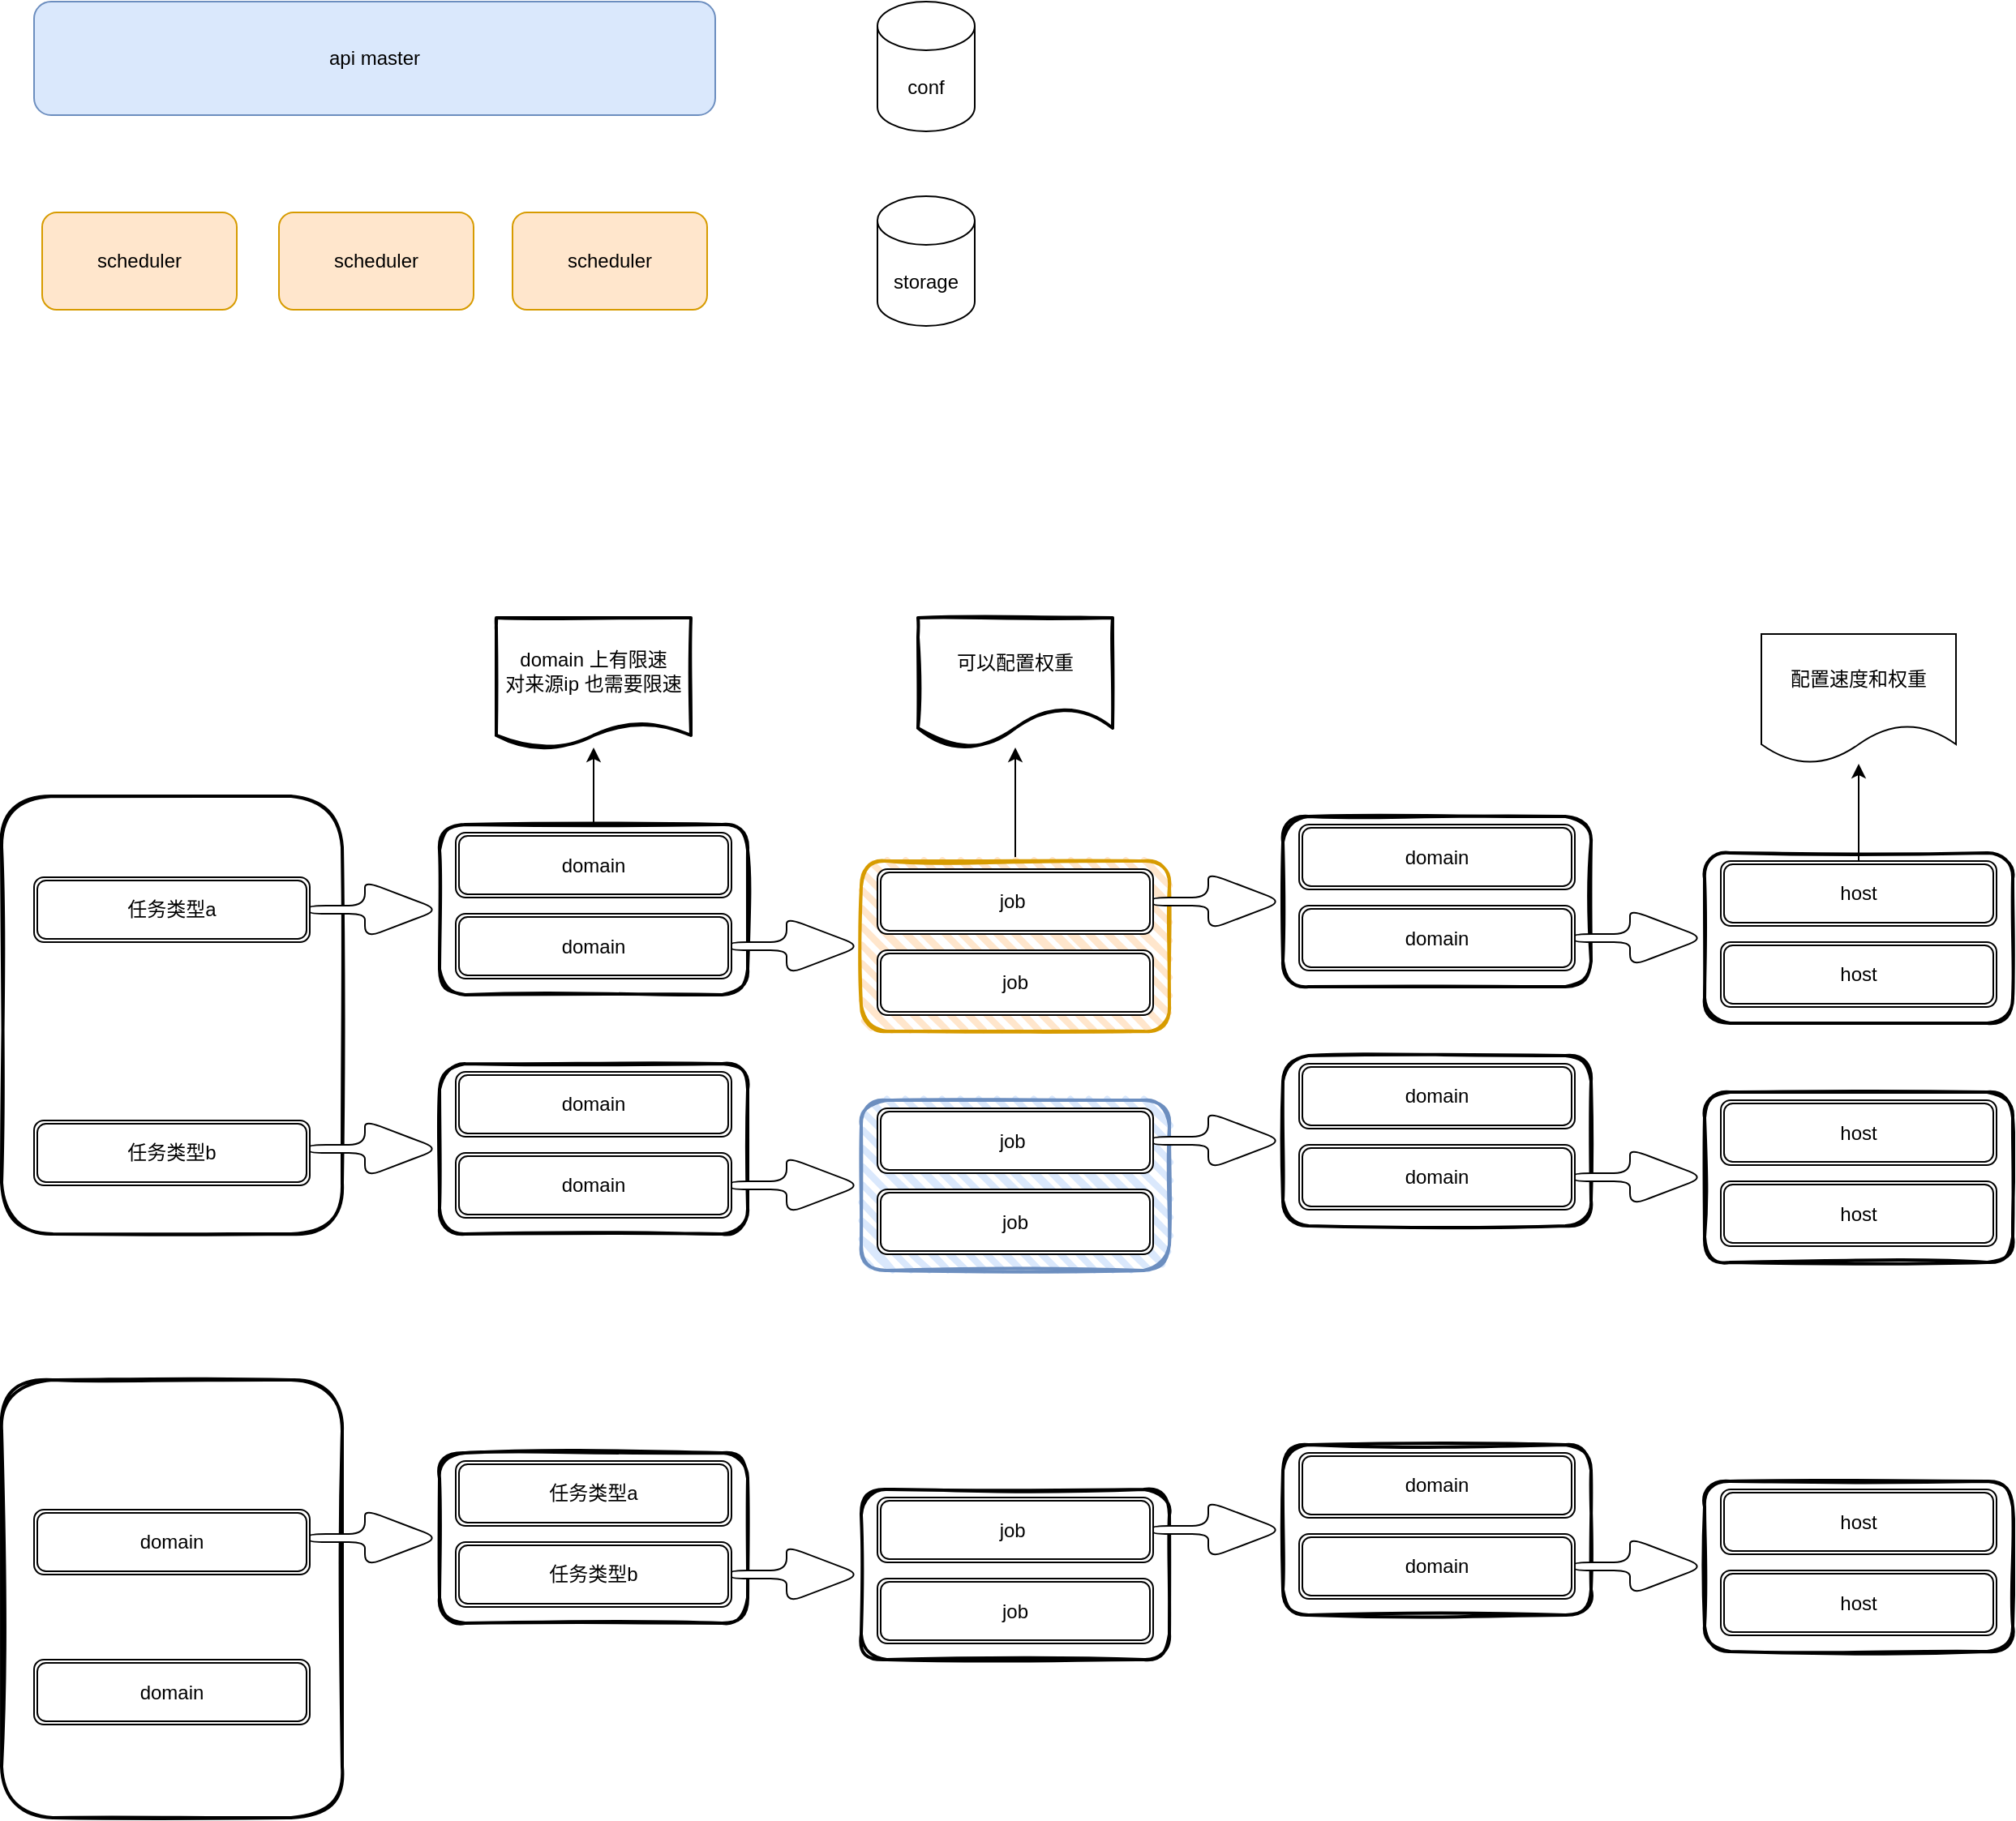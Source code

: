 <mxfile version="22.1.21" type="github">
  <diagram name="第 1 页" id="7OCZ1RDxA4IU_BFXRlvN">
    <mxGraphModel dx="1283" dy="825" grid="1" gridSize="10" guides="1" tooltips="1" connect="1" arrows="1" fold="1" page="1" pageScale="1" pageWidth="827" pageHeight="1169" math="0" shadow="0">
      <root>
        <mxCell id="0" />
        <mxCell id="1" parent="0" />
        <mxCell id="VfApcQun3oGLliwtw2v2-77" value="" style="rounded=1;whiteSpace=wrap;html=1;strokeWidth=2;fillWeight=4;hachureGap=8;hachureAngle=45;fillColor=none;sketch=1;" vertex="1" parent="1">
          <mxGeometry x="200" y="1070" width="210" height="270" as="geometry" />
        </mxCell>
        <mxCell id="u7mWstNdVEfBvIGVcYJ4-1" value="api master" style="rounded=1;whiteSpace=wrap;html=1;fillColor=#dae8fc;strokeColor=#6c8ebf;" parent="1" vertex="1">
          <mxGeometry x="220" y="220" width="420" height="70" as="geometry" />
        </mxCell>
        <mxCell id="u7mWstNdVEfBvIGVcYJ4-3" value="scheduler" style="rounded=1;whiteSpace=wrap;html=1;fillColor=#ffe6cc;strokeColor=#d79b00;" parent="1" vertex="1">
          <mxGeometry x="225" y="350" width="120" height="60" as="geometry" />
        </mxCell>
        <mxCell id="u7mWstNdVEfBvIGVcYJ4-4" value="scheduler" style="rounded=1;whiteSpace=wrap;html=1;fillColor=#ffe6cc;strokeColor=#d79b00;" parent="1" vertex="1">
          <mxGeometry x="371" y="350" width="120" height="60" as="geometry" />
        </mxCell>
        <mxCell id="u7mWstNdVEfBvIGVcYJ4-5" value="scheduler" style="rounded=1;whiteSpace=wrap;html=1;fillColor=#ffe6cc;strokeColor=#d79b00;" parent="1" vertex="1">
          <mxGeometry x="515" y="350" width="120" height="60" as="geometry" />
        </mxCell>
        <mxCell id="u7mWstNdVEfBvIGVcYJ4-6" value="conf" style="shape=cylinder3;whiteSpace=wrap;html=1;boundedLbl=1;backgroundOutline=1;size=15;" parent="1" vertex="1">
          <mxGeometry x="740" y="220" width="60" height="80" as="geometry" />
        </mxCell>
        <mxCell id="u7mWstNdVEfBvIGVcYJ4-7" value="storage" style="shape=cylinder3;whiteSpace=wrap;html=1;boundedLbl=1;backgroundOutline=1;size=15;" parent="1" vertex="1">
          <mxGeometry x="740" y="340" width="60" height="80" as="geometry" />
        </mxCell>
        <mxCell id="VfApcQun3oGLliwtw2v2-2" value="" style="rounded=1;whiteSpace=wrap;html=1;strokeWidth=2;fillWeight=4;hachureGap=8;hachureAngle=45;fillColor=none;sketch=1;" vertex="1" parent="1">
          <mxGeometry x="200" y="710" width="210" height="270" as="geometry" />
        </mxCell>
        <mxCell id="VfApcQun3oGLliwtw2v2-4" value="任务类型a" style="shape=ext;double=1;rounded=1;whiteSpace=wrap;html=1;" vertex="1" parent="1">
          <mxGeometry x="220" y="760" width="170" height="40" as="geometry" />
        </mxCell>
        <mxCell id="VfApcQun3oGLliwtw2v2-5" value="任务类型b" style="shape=ext;double=1;rounded=1;whiteSpace=wrap;html=1;" vertex="1" parent="1">
          <mxGeometry x="220" y="910" width="170" height="40" as="geometry" />
        </mxCell>
        <mxCell id="VfApcQun3oGLliwtw2v2-7" value="" style="shape=singleArrow;whiteSpace=wrap;html=1;arrowWidth=0.143;arrowSize=0.575;rounded=1;" vertex="1" parent="1">
          <mxGeometry x="390" y="762.5" width="80" height="35" as="geometry" />
        </mxCell>
        <mxCell id="VfApcQun3oGLliwtw2v2-25" value="" style="edgeStyle=orthogonalEdgeStyle;rounded=0;orthogonalLoop=1;jettySize=auto;html=1;" edge="1" parent="1" source="VfApcQun3oGLliwtw2v2-9" target="VfApcQun3oGLliwtw2v2-24">
          <mxGeometry relative="1" as="geometry" />
        </mxCell>
        <mxCell id="VfApcQun3oGLliwtw2v2-9" value="" style="rounded=1;whiteSpace=wrap;html=1;strokeWidth=2;fillWeight=4;hachureGap=8;hachureAngle=45;fillColor=none;sketch=1;" vertex="1" parent="1">
          <mxGeometry x="470" y="727.5" width="190" height="105" as="geometry" />
        </mxCell>
        <mxCell id="VfApcQun3oGLliwtw2v2-10" value="domain" style="shape=ext;double=1;rounded=1;whiteSpace=wrap;html=1;" vertex="1" parent="1">
          <mxGeometry x="480" y="732.5" width="170" height="40" as="geometry" />
        </mxCell>
        <mxCell id="VfApcQun3oGLliwtw2v2-11" value="domain" style="shape=ext;double=1;rounded=1;whiteSpace=wrap;html=1;" vertex="1" parent="1">
          <mxGeometry x="480" y="782.5" width="170" height="40" as="geometry" />
        </mxCell>
        <mxCell id="VfApcQun3oGLliwtw2v2-12" value="" style="shape=singleArrow;whiteSpace=wrap;html=1;arrowWidth=0.143;arrowSize=0.575;rounded=1;" vertex="1" parent="1">
          <mxGeometry x="650" y="785" width="80" height="35" as="geometry" />
        </mxCell>
        <mxCell id="VfApcQun3oGLliwtw2v2-27" value="" style="edgeStyle=orthogonalEdgeStyle;rounded=0;orthogonalLoop=1;jettySize=auto;html=1;" edge="1" parent="1" source="VfApcQun3oGLliwtw2v2-13" target="VfApcQun3oGLliwtw2v2-26">
          <mxGeometry relative="1" as="geometry" />
        </mxCell>
        <mxCell id="VfApcQun3oGLliwtw2v2-13" value="" style="rounded=1;whiteSpace=wrap;html=1;strokeWidth=2;fillWeight=4;hachureGap=8;hachureAngle=45;fillColor=#ffe6cc;sketch=1;strokeColor=#d79b00;" vertex="1" parent="1">
          <mxGeometry x="730" y="750" width="190" height="105" as="geometry" />
        </mxCell>
        <mxCell id="VfApcQun3oGLliwtw2v2-14" value="job&amp;nbsp;" style="shape=ext;double=1;rounded=1;whiteSpace=wrap;html=1;" vertex="1" parent="1">
          <mxGeometry x="740" y="755" width="170" height="40" as="geometry" />
        </mxCell>
        <mxCell id="VfApcQun3oGLliwtw2v2-15" value="job" style="shape=ext;double=1;rounded=1;whiteSpace=wrap;html=1;" vertex="1" parent="1">
          <mxGeometry x="740" y="805" width="170" height="40" as="geometry" />
        </mxCell>
        <mxCell id="VfApcQun3oGLliwtw2v2-16" value="" style="shape=singleArrow;whiteSpace=wrap;html=1;arrowWidth=0.143;arrowSize=0.575;rounded=1;" vertex="1" parent="1">
          <mxGeometry x="910" y="757.5" width="80" height="35" as="geometry" />
        </mxCell>
        <mxCell id="VfApcQun3oGLliwtw2v2-17" value="" style="rounded=1;whiteSpace=wrap;html=1;strokeWidth=2;fillWeight=4;hachureGap=8;hachureAngle=45;fillColor=none;sketch=1;" vertex="1" parent="1">
          <mxGeometry x="990" y="722.5" width="190" height="105" as="geometry" />
        </mxCell>
        <mxCell id="VfApcQun3oGLliwtw2v2-18" value="domain" style="shape=ext;double=1;rounded=1;whiteSpace=wrap;html=1;" vertex="1" parent="1">
          <mxGeometry x="1000" y="727.5" width="170" height="40" as="geometry" />
        </mxCell>
        <mxCell id="VfApcQun3oGLliwtw2v2-19" value="domain" style="shape=ext;double=1;rounded=1;whiteSpace=wrap;html=1;" vertex="1" parent="1">
          <mxGeometry x="1000" y="777.5" width="170" height="40" as="geometry" />
        </mxCell>
        <mxCell id="VfApcQun3oGLliwtw2v2-20" value="" style="shape=singleArrow;whiteSpace=wrap;html=1;arrowWidth=0.143;arrowSize=0.575;rounded=1;" vertex="1" parent="1">
          <mxGeometry x="1170" y="780" width="80" height="35" as="geometry" />
        </mxCell>
        <mxCell id="VfApcQun3oGLliwtw2v2-21" value="" style="rounded=1;whiteSpace=wrap;html=1;strokeWidth=2;fillWeight=4;hachureGap=8;hachureAngle=45;fillColor=none;sketch=1;" vertex="1" parent="1">
          <mxGeometry x="1250" y="745" width="190" height="105" as="geometry" />
        </mxCell>
        <mxCell id="VfApcQun3oGLliwtw2v2-29" value="" style="edgeStyle=orthogonalEdgeStyle;rounded=0;orthogonalLoop=1;jettySize=auto;html=1;" edge="1" parent="1" source="VfApcQun3oGLliwtw2v2-22" target="VfApcQun3oGLliwtw2v2-28">
          <mxGeometry relative="1" as="geometry" />
        </mxCell>
        <mxCell id="VfApcQun3oGLliwtw2v2-22" value="host" style="shape=ext;double=1;rounded=1;whiteSpace=wrap;html=1;" vertex="1" parent="1">
          <mxGeometry x="1260" y="750" width="170" height="40" as="geometry" />
        </mxCell>
        <mxCell id="VfApcQun3oGLliwtw2v2-23" value="host" style="shape=ext;double=1;rounded=1;whiteSpace=wrap;html=1;" vertex="1" parent="1">
          <mxGeometry x="1260" y="800" width="170" height="40" as="geometry" />
        </mxCell>
        <mxCell id="VfApcQun3oGLliwtw2v2-24" value="domain 上有限速&lt;br&gt;对来源ip 也需要限速" style="shape=document;whiteSpace=wrap;html=1;boundedLbl=1;fillColor=none;rounded=1;strokeWidth=2;fillWeight=4;hachureGap=8;hachureAngle=45;sketch=1;size=0.188;" vertex="1" parent="1">
          <mxGeometry x="505" y="600" width="120" height="80" as="geometry" />
        </mxCell>
        <mxCell id="VfApcQun3oGLliwtw2v2-26" value="可以配置权重" style="shape=document;whiteSpace=wrap;html=1;boundedLbl=1;fillColor=none;rounded=1;strokeWidth=2;fillWeight=4;hachureGap=8;hachureAngle=45;sketch=1;" vertex="1" parent="1">
          <mxGeometry x="765" y="600" width="120" height="80" as="geometry" />
        </mxCell>
        <mxCell id="VfApcQun3oGLliwtw2v2-28" value="配置速度和权重" style="shape=document;whiteSpace=wrap;html=1;boundedLbl=1;rounded=1;" vertex="1" parent="1">
          <mxGeometry x="1285" y="610" width="120" height="80" as="geometry" />
        </mxCell>
        <mxCell id="VfApcQun3oGLliwtw2v2-30" value="" style="shape=singleArrow;whiteSpace=wrap;html=1;arrowWidth=0.143;arrowSize=0.575;rounded=1;" vertex="1" parent="1">
          <mxGeometry x="390" y="910" width="80" height="35" as="geometry" />
        </mxCell>
        <mxCell id="VfApcQun3oGLliwtw2v2-31" value="" style="rounded=1;whiteSpace=wrap;html=1;strokeWidth=2;fillWeight=4;hachureGap=8;hachureAngle=45;fillColor=none;sketch=1;" vertex="1" parent="1">
          <mxGeometry x="470" y="875" width="190" height="105" as="geometry" />
        </mxCell>
        <mxCell id="VfApcQun3oGLliwtw2v2-32" value="domain" style="shape=ext;double=1;rounded=1;whiteSpace=wrap;html=1;" vertex="1" parent="1">
          <mxGeometry x="480" y="880" width="170" height="40" as="geometry" />
        </mxCell>
        <mxCell id="VfApcQun3oGLliwtw2v2-33" value="domain" style="shape=ext;double=1;rounded=1;whiteSpace=wrap;html=1;" vertex="1" parent="1">
          <mxGeometry x="480" y="930" width="170" height="40" as="geometry" />
        </mxCell>
        <mxCell id="VfApcQun3oGLliwtw2v2-34" value="" style="shape=singleArrow;whiteSpace=wrap;html=1;arrowWidth=0.143;arrowSize=0.575;rounded=1;" vertex="1" parent="1">
          <mxGeometry x="650" y="932.5" width="80" height="35" as="geometry" />
        </mxCell>
        <mxCell id="VfApcQun3oGLliwtw2v2-35" value="" style="rounded=1;whiteSpace=wrap;html=1;strokeWidth=2;fillWeight=4;hachureGap=8;hachureAngle=45;fillColor=#dae8fc;sketch=1;strokeColor=#6c8ebf;" vertex="1" parent="1">
          <mxGeometry x="730" y="897.5" width="190" height="105" as="geometry" />
        </mxCell>
        <mxCell id="VfApcQun3oGLliwtw2v2-36" value="job&amp;nbsp;" style="shape=ext;double=1;rounded=1;whiteSpace=wrap;html=1;" vertex="1" parent="1">
          <mxGeometry x="740" y="902.5" width="170" height="40" as="geometry" />
        </mxCell>
        <mxCell id="VfApcQun3oGLliwtw2v2-37" value="job" style="shape=ext;double=1;rounded=1;whiteSpace=wrap;html=1;" vertex="1" parent="1">
          <mxGeometry x="740" y="952.5" width="170" height="40" as="geometry" />
        </mxCell>
        <mxCell id="VfApcQun3oGLliwtw2v2-38" value="" style="shape=singleArrow;whiteSpace=wrap;html=1;arrowWidth=0.143;arrowSize=0.575;rounded=1;" vertex="1" parent="1">
          <mxGeometry x="910" y="905" width="80" height="35" as="geometry" />
        </mxCell>
        <mxCell id="VfApcQun3oGLliwtw2v2-39" value="" style="rounded=1;whiteSpace=wrap;html=1;strokeWidth=2;fillWeight=4;hachureGap=8;hachureAngle=45;fillColor=none;sketch=1;" vertex="1" parent="1">
          <mxGeometry x="990" y="870" width="190" height="105" as="geometry" />
        </mxCell>
        <mxCell id="VfApcQun3oGLliwtw2v2-40" value="domain" style="shape=ext;double=1;rounded=1;whiteSpace=wrap;html=1;" vertex="1" parent="1">
          <mxGeometry x="1000" y="875" width="170" height="40" as="geometry" />
        </mxCell>
        <mxCell id="VfApcQun3oGLliwtw2v2-41" value="domain" style="shape=ext;double=1;rounded=1;whiteSpace=wrap;html=1;" vertex="1" parent="1">
          <mxGeometry x="1000" y="925" width="170" height="40" as="geometry" />
        </mxCell>
        <mxCell id="VfApcQun3oGLliwtw2v2-42" value="" style="shape=singleArrow;whiteSpace=wrap;html=1;arrowWidth=0.143;arrowSize=0.575;rounded=1;" vertex="1" parent="1">
          <mxGeometry x="1170" y="927.5" width="80" height="35" as="geometry" />
        </mxCell>
        <mxCell id="VfApcQun3oGLliwtw2v2-43" value="" style="rounded=1;whiteSpace=wrap;html=1;strokeWidth=2;fillWeight=4;hachureGap=8;hachureAngle=45;fillColor=none;sketch=1;" vertex="1" parent="1">
          <mxGeometry x="1250" y="892.5" width="190" height="105" as="geometry" />
        </mxCell>
        <mxCell id="VfApcQun3oGLliwtw2v2-44" value="host" style="shape=ext;double=1;rounded=1;whiteSpace=wrap;html=1;" vertex="1" parent="1">
          <mxGeometry x="1260" y="897.5" width="170" height="40" as="geometry" />
        </mxCell>
        <mxCell id="VfApcQun3oGLliwtw2v2-45" value="host" style="shape=ext;double=1;rounded=1;whiteSpace=wrap;html=1;" vertex="1" parent="1">
          <mxGeometry x="1260" y="947.5" width="170" height="40" as="geometry" />
        </mxCell>
        <mxCell id="VfApcQun3oGLliwtw2v2-60" value="domain" style="shape=ext;double=1;rounded=1;whiteSpace=wrap;html=1;" vertex="1" parent="1">
          <mxGeometry x="220" y="1150" width="170" height="40" as="geometry" />
        </mxCell>
        <mxCell id="VfApcQun3oGLliwtw2v2-61" value="" style="shape=singleArrow;whiteSpace=wrap;html=1;arrowWidth=0.143;arrowSize=0.575;rounded=1;" vertex="1" parent="1">
          <mxGeometry x="390" y="1150" width="80" height="35" as="geometry" />
        </mxCell>
        <mxCell id="VfApcQun3oGLliwtw2v2-62" value="" style="rounded=1;whiteSpace=wrap;html=1;strokeWidth=2;fillWeight=4;hachureGap=8;hachureAngle=45;fillColor=none;sketch=1;" vertex="1" parent="1">
          <mxGeometry x="470" y="1115" width="190" height="105" as="geometry" />
        </mxCell>
        <mxCell id="VfApcQun3oGLliwtw2v2-63" value="任务类型a" style="shape=ext;double=1;rounded=1;whiteSpace=wrap;html=1;" vertex="1" parent="1">
          <mxGeometry x="480" y="1120" width="170" height="40" as="geometry" />
        </mxCell>
        <mxCell id="VfApcQun3oGLliwtw2v2-64" value="任务类型b" style="shape=ext;double=1;rounded=1;whiteSpace=wrap;html=1;" vertex="1" parent="1">
          <mxGeometry x="480" y="1170" width="170" height="40" as="geometry" />
        </mxCell>
        <mxCell id="VfApcQun3oGLliwtw2v2-65" value="" style="shape=singleArrow;whiteSpace=wrap;html=1;arrowWidth=0.143;arrowSize=0.575;rounded=1;" vertex="1" parent="1">
          <mxGeometry x="650" y="1172.5" width="80" height="35" as="geometry" />
        </mxCell>
        <mxCell id="VfApcQun3oGLliwtw2v2-66" value="" style="rounded=1;whiteSpace=wrap;html=1;strokeWidth=2;fillWeight=4;hachureGap=8;hachureAngle=45;sketch=1;" vertex="1" parent="1">
          <mxGeometry x="730" y="1137.5" width="190" height="105" as="geometry" />
        </mxCell>
        <mxCell id="VfApcQun3oGLliwtw2v2-67" value="job&amp;nbsp;" style="shape=ext;double=1;rounded=1;whiteSpace=wrap;html=1;" vertex="1" parent="1">
          <mxGeometry x="740" y="1142.5" width="170" height="40" as="geometry" />
        </mxCell>
        <mxCell id="VfApcQun3oGLliwtw2v2-68" value="job" style="shape=ext;double=1;rounded=1;whiteSpace=wrap;html=1;" vertex="1" parent="1">
          <mxGeometry x="740" y="1192.5" width="170" height="40" as="geometry" />
        </mxCell>
        <mxCell id="VfApcQun3oGLliwtw2v2-69" value="" style="shape=singleArrow;whiteSpace=wrap;html=1;arrowWidth=0.143;arrowSize=0.575;rounded=1;" vertex="1" parent="1">
          <mxGeometry x="910" y="1145" width="80" height="35" as="geometry" />
        </mxCell>
        <mxCell id="VfApcQun3oGLliwtw2v2-70" value="" style="rounded=1;whiteSpace=wrap;html=1;strokeWidth=2;fillWeight=4;hachureGap=8;hachureAngle=45;fillColor=none;sketch=1;" vertex="1" parent="1">
          <mxGeometry x="990" y="1110" width="190" height="105" as="geometry" />
        </mxCell>
        <mxCell id="VfApcQun3oGLliwtw2v2-71" value="domain" style="shape=ext;double=1;rounded=1;whiteSpace=wrap;html=1;" vertex="1" parent="1">
          <mxGeometry x="1000" y="1115" width="170" height="40" as="geometry" />
        </mxCell>
        <mxCell id="VfApcQun3oGLliwtw2v2-72" value="domain" style="shape=ext;double=1;rounded=1;whiteSpace=wrap;html=1;" vertex="1" parent="1">
          <mxGeometry x="1000" y="1165" width="170" height="40" as="geometry" />
        </mxCell>
        <mxCell id="VfApcQun3oGLliwtw2v2-73" value="" style="shape=singleArrow;whiteSpace=wrap;html=1;arrowWidth=0.143;arrowSize=0.575;rounded=1;" vertex="1" parent="1">
          <mxGeometry x="1170" y="1167.5" width="80" height="35" as="geometry" />
        </mxCell>
        <mxCell id="VfApcQun3oGLliwtw2v2-74" value="" style="rounded=1;whiteSpace=wrap;html=1;strokeWidth=2;fillWeight=4;hachureGap=8;hachureAngle=45;fillColor=none;sketch=1;" vertex="1" parent="1">
          <mxGeometry x="1250" y="1132.5" width="190" height="105" as="geometry" />
        </mxCell>
        <mxCell id="VfApcQun3oGLliwtw2v2-75" value="host" style="shape=ext;double=1;rounded=1;whiteSpace=wrap;html=1;" vertex="1" parent="1">
          <mxGeometry x="1260" y="1137.5" width="170" height="40" as="geometry" />
        </mxCell>
        <mxCell id="VfApcQun3oGLliwtw2v2-76" value="host" style="shape=ext;double=1;rounded=1;whiteSpace=wrap;html=1;" vertex="1" parent="1">
          <mxGeometry x="1260" y="1187.5" width="170" height="40" as="geometry" />
        </mxCell>
        <mxCell id="VfApcQun3oGLliwtw2v2-78" value="domain" style="shape=ext;double=1;rounded=1;whiteSpace=wrap;html=1;" vertex="1" parent="1">
          <mxGeometry x="220" y="1242.5" width="170" height="40" as="geometry" />
        </mxCell>
      </root>
    </mxGraphModel>
  </diagram>
</mxfile>
